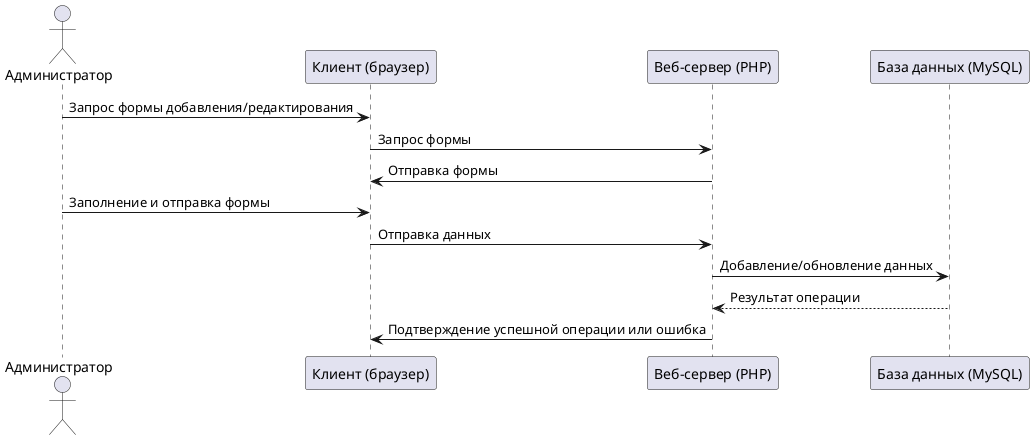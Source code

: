 @startuml
' Диаграмма последовательности: Добавление/редактирование данных администратором

actor Администратор
participant "Клиент (браузер)" as Client
participant "Веб-сервер (PHP)" as WebServer
participant "База данных (MySQL)" as Database

Администратор -> Client : Запрос формы добавления/редактирования
Client -> WebServer : Запрос формы
WebServer -> Client : Отправка формы

Администратор -> Client : Заполнение и отправка формы
Client -> WebServer : Отправка данных

WebServer -> Database : Добавление/обновление данных
Database --> WebServer : Результат операции

WebServer -> Client : Подтверждение успешной операции или ошибка
@enduml
